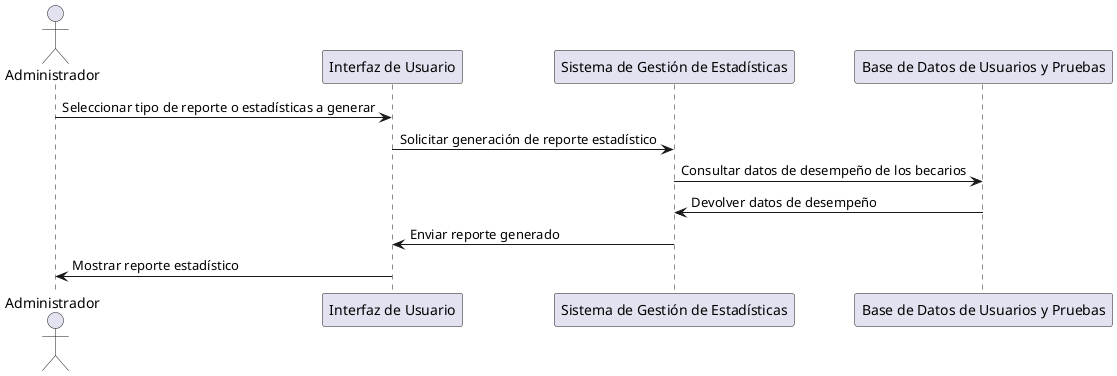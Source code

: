 @startuml
actor Administrador
participant "Interfaz de Usuario" as UI
participant "Sistema de Gestión de Estadísticas" as Sistema
participant "Base de Datos de Usuarios y Pruebas" as BD

Administrador -> UI: Seleccionar tipo de reporte o estadísticas a generar
UI -> Sistema: Solicitar generación de reporte estadístico
Sistema -> BD: Consultar datos de desempeño de los becarios
BD -> Sistema: Devolver datos de desempeño
Sistema -> UI: Enviar reporte generado
UI -> Administrador: Mostrar reporte estadístico
@enduml
